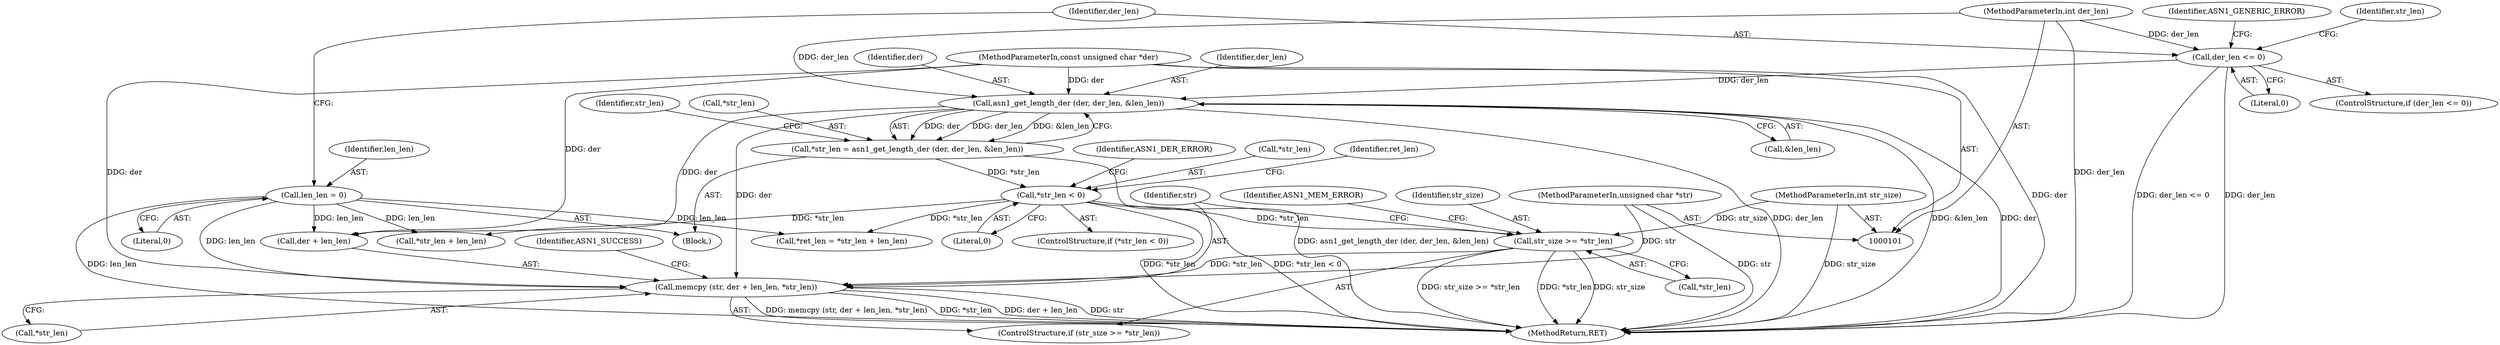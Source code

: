 digraph "0_savannah_1c3ccb3e040bf13e342ee60bc23b21b97b11923f_0@API" {
"1000146" [label="(Call,memcpy (str, der + len_len, *str_len))"];
"1000105" [label="(MethodParameterIn,unsigned char *str)"];
"1000122" [label="(Call,asn1_get_length_der (der, der_len, &len_len))"];
"1000102" [label="(MethodParameterIn,const unsigned char *der)"];
"1000114" [label="(Call,der_len <= 0)"];
"1000103" [label="(MethodParameterIn,int der_len)"];
"1000110" [label="(Call,len_len = 0)"];
"1000142" [label="(Call,str_size >= *str_len)"];
"1000106" [label="(MethodParameterIn,int str_size)"];
"1000128" [label="(Call,*str_len < 0)"];
"1000119" [label="(Call,*str_len = asn1_get_length_der (der, der_len, &len_len))"];
"1000116" [label="(Literal,0)"];
"1000143" [label="(Identifier,str_size)"];
"1000133" [label="(Identifier,ASN1_DER_ERROR)"];
"1000124" [label="(Identifier,der_len)"];
"1000156" [label="(Identifier,ASN1_MEM_ERROR)"];
"1000114" [label="(Call,der_len <= 0)"];
"1000137" [label="(Call,*str_len + len_len)"];
"1000128" [label="(Call,*str_len < 0)"];
"1000141" [label="(ControlStructure,if (str_size >= *str_len))"];
"1000134" [label="(Call,*ret_len = *str_len + len_len)"];
"1000118" [label="(Identifier,ASN1_GENERIC_ERROR)"];
"1000123" [label="(Identifier,der)"];
"1000125" [label="(Call,&len_len)"];
"1000115" [label="(Identifier,der_len)"];
"1000119" [label="(Call,*str_len = asn1_get_length_der (der, der_len, &len_len))"];
"1000159" [label="(MethodReturn,RET)"];
"1000142" [label="(Call,str_size >= *str_len)"];
"1000120" [label="(Call,*str_len)"];
"1000105" [label="(MethodParameterIn,unsigned char *str)"];
"1000110" [label="(Call,len_len = 0)"];
"1000129" [label="(Call,*str_len)"];
"1000108" [label="(Block,)"];
"1000127" [label="(ControlStructure,if (*str_len < 0))"];
"1000144" [label="(Call,*str_len)"];
"1000130" [label="(Identifier,str_len)"];
"1000103" [label="(MethodParameterIn,int der_len)"];
"1000146" [label="(Call,memcpy (str, der + len_len, *str_len))"];
"1000121" [label="(Identifier,str_len)"];
"1000112" [label="(Literal,0)"];
"1000111" [label="(Identifier,len_len)"];
"1000106" [label="(MethodParameterIn,int str_size)"];
"1000158" [label="(Identifier,ASN1_SUCCESS)"];
"1000148" [label="(Call,der + len_len)"];
"1000102" [label="(MethodParameterIn,const unsigned char *der)"];
"1000113" [label="(ControlStructure,if (der_len <= 0))"];
"1000122" [label="(Call,asn1_get_length_der (der, der_len, &len_len))"];
"1000147" [label="(Identifier,str)"];
"1000131" [label="(Literal,0)"];
"1000151" [label="(Call,*str_len)"];
"1000136" [label="(Identifier,ret_len)"];
"1000146" -> "1000141"  [label="AST: "];
"1000146" -> "1000151"  [label="CFG: "];
"1000147" -> "1000146"  [label="AST: "];
"1000148" -> "1000146"  [label="AST: "];
"1000151" -> "1000146"  [label="AST: "];
"1000158" -> "1000146"  [label="CFG: "];
"1000146" -> "1000159"  [label="DDG: memcpy (str, der + len_len, *str_len)"];
"1000146" -> "1000159"  [label="DDG: *str_len"];
"1000146" -> "1000159"  [label="DDG: der + len_len"];
"1000146" -> "1000159"  [label="DDG: str"];
"1000105" -> "1000146"  [label="DDG: str"];
"1000122" -> "1000146"  [label="DDG: der"];
"1000102" -> "1000146"  [label="DDG: der"];
"1000110" -> "1000146"  [label="DDG: len_len"];
"1000142" -> "1000146"  [label="DDG: *str_len"];
"1000105" -> "1000101"  [label="AST: "];
"1000105" -> "1000159"  [label="DDG: str"];
"1000122" -> "1000119"  [label="AST: "];
"1000122" -> "1000125"  [label="CFG: "];
"1000123" -> "1000122"  [label="AST: "];
"1000124" -> "1000122"  [label="AST: "];
"1000125" -> "1000122"  [label="AST: "];
"1000119" -> "1000122"  [label="CFG: "];
"1000122" -> "1000159"  [label="DDG: &len_len"];
"1000122" -> "1000159"  [label="DDG: der"];
"1000122" -> "1000159"  [label="DDG: der_len"];
"1000122" -> "1000119"  [label="DDG: der"];
"1000122" -> "1000119"  [label="DDG: der_len"];
"1000122" -> "1000119"  [label="DDG: &len_len"];
"1000102" -> "1000122"  [label="DDG: der"];
"1000114" -> "1000122"  [label="DDG: der_len"];
"1000103" -> "1000122"  [label="DDG: der_len"];
"1000122" -> "1000148"  [label="DDG: der"];
"1000102" -> "1000101"  [label="AST: "];
"1000102" -> "1000159"  [label="DDG: der"];
"1000102" -> "1000148"  [label="DDG: der"];
"1000114" -> "1000113"  [label="AST: "];
"1000114" -> "1000116"  [label="CFG: "];
"1000115" -> "1000114"  [label="AST: "];
"1000116" -> "1000114"  [label="AST: "];
"1000118" -> "1000114"  [label="CFG: "];
"1000121" -> "1000114"  [label="CFG: "];
"1000114" -> "1000159"  [label="DDG: der_len <= 0"];
"1000114" -> "1000159"  [label="DDG: der_len"];
"1000103" -> "1000114"  [label="DDG: der_len"];
"1000103" -> "1000101"  [label="AST: "];
"1000103" -> "1000159"  [label="DDG: der_len"];
"1000110" -> "1000108"  [label="AST: "];
"1000110" -> "1000112"  [label="CFG: "];
"1000111" -> "1000110"  [label="AST: "];
"1000112" -> "1000110"  [label="AST: "];
"1000115" -> "1000110"  [label="CFG: "];
"1000110" -> "1000159"  [label="DDG: len_len"];
"1000110" -> "1000134"  [label="DDG: len_len"];
"1000110" -> "1000137"  [label="DDG: len_len"];
"1000110" -> "1000148"  [label="DDG: len_len"];
"1000142" -> "1000141"  [label="AST: "];
"1000142" -> "1000144"  [label="CFG: "];
"1000143" -> "1000142"  [label="AST: "];
"1000144" -> "1000142"  [label="AST: "];
"1000147" -> "1000142"  [label="CFG: "];
"1000156" -> "1000142"  [label="CFG: "];
"1000142" -> "1000159"  [label="DDG: str_size >= *str_len"];
"1000142" -> "1000159"  [label="DDG: *str_len"];
"1000142" -> "1000159"  [label="DDG: str_size"];
"1000106" -> "1000142"  [label="DDG: str_size"];
"1000128" -> "1000142"  [label="DDG: *str_len"];
"1000106" -> "1000101"  [label="AST: "];
"1000106" -> "1000159"  [label="DDG: str_size"];
"1000128" -> "1000127"  [label="AST: "];
"1000128" -> "1000131"  [label="CFG: "];
"1000129" -> "1000128"  [label="AST: "];
"1000131" -> "1000128"  [label="AST: "];
"1000133" -> "1000128"  [label="CFG: "];
"1000136" -> "1000128"  [label="CFG: "];
"1000128" -> "1000159"  [label="DDG: *str_len < 0"];
"1000128" -> "1000159"  [label="DDG: *str_len"];
"1000119" -> "1000128"  [label="DDG: *str_len"];
"1000128" -> "1000134"  [label="DDG: *str_len"];
"1000128" -> "1000137"  [label="DDG: *str_len"];
"1000119" -> "1000108"  [label="AST: "];
"1000120" -> "1000119"  [label="AST: "];
"1000130" -> "1000119"  [label="CFG: "];
"1000119" -> "1000159"  [label="DDG: asn1_get_length_der (der, der_len, &len_len)"];
}
